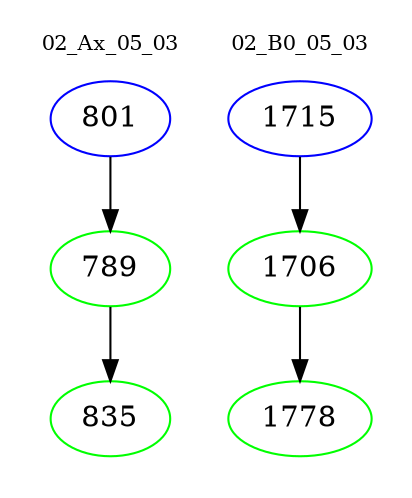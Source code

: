 digraph{
subgraph cluster_0 {
color = white
label = "02_Ax_05_03";
fontsize=10;
T0_801 [label="801", color="blue"]
T0_801 -> T0_789 [color="black"]
T0_789 [label="789", color="green"]
T0_789 -> T0_835 [color="black"]
T0_835 [label="835", color="green"]
}
subgraph cluster_1 {
color = white
label = "02_B0_05_03";
fontsize=10;
T1_1715 [label="1715", color="blue"]
T1_1715 -> T1_1706 [color="black"]
T1_1706 [label="1706", color="green"]
T1_1706 -> T1_1778 [color="black"]
T1_1778 [label="1778", color="green"]
}
}
